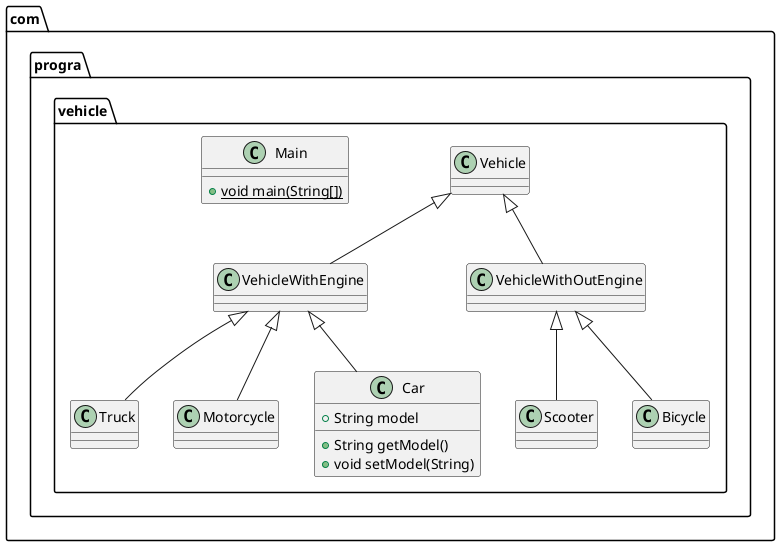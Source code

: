 @startuml
class com.progra.vehicle.VehicleWithEngine {
}
class com.progra.vehicle.Scooter {
}
class com.progra.vehicle.Vehicle {
}
class com.progra.vehicle.Bicycle {
}
class com.progra.vehicle.Truck {
}
class com.progra.vehicle.Motorcycle {
}
class com.progra.vehicle.Car {
+ String model
+ String getModel()
+ void setModel(String)
}
class com.progra.vehicle.Main {
+ {static} void main(String[])
}
class com.progra.vehicle.VehicleWithOutEngine {
}


com.progra.vehicle.Vehicle <|-- com.progra.vehicle.VehicleWithEngine
com.progra.vehicle.VehicleWithOutEngine <|-- com.progra.vehicle.Scooter
com.progra.vehicle.VehicleWithOutEngine <|-- com.progra.vehicle.Bicycle
com.progra.vehicle.VehicleWithEngine <|-- com.progra.vehicle.Truck
com.progra.vehicle.VehicleWithEngine <|-- com.progra.vehicle.Motorcycle
com.progra.vehicle.VehicleWithEngine <|-- com.progra.vehicle.Car
com.progra.vehicle.Vehicle <|-- com.progra.vehicle.VehicleWithOutEngine
@enduml